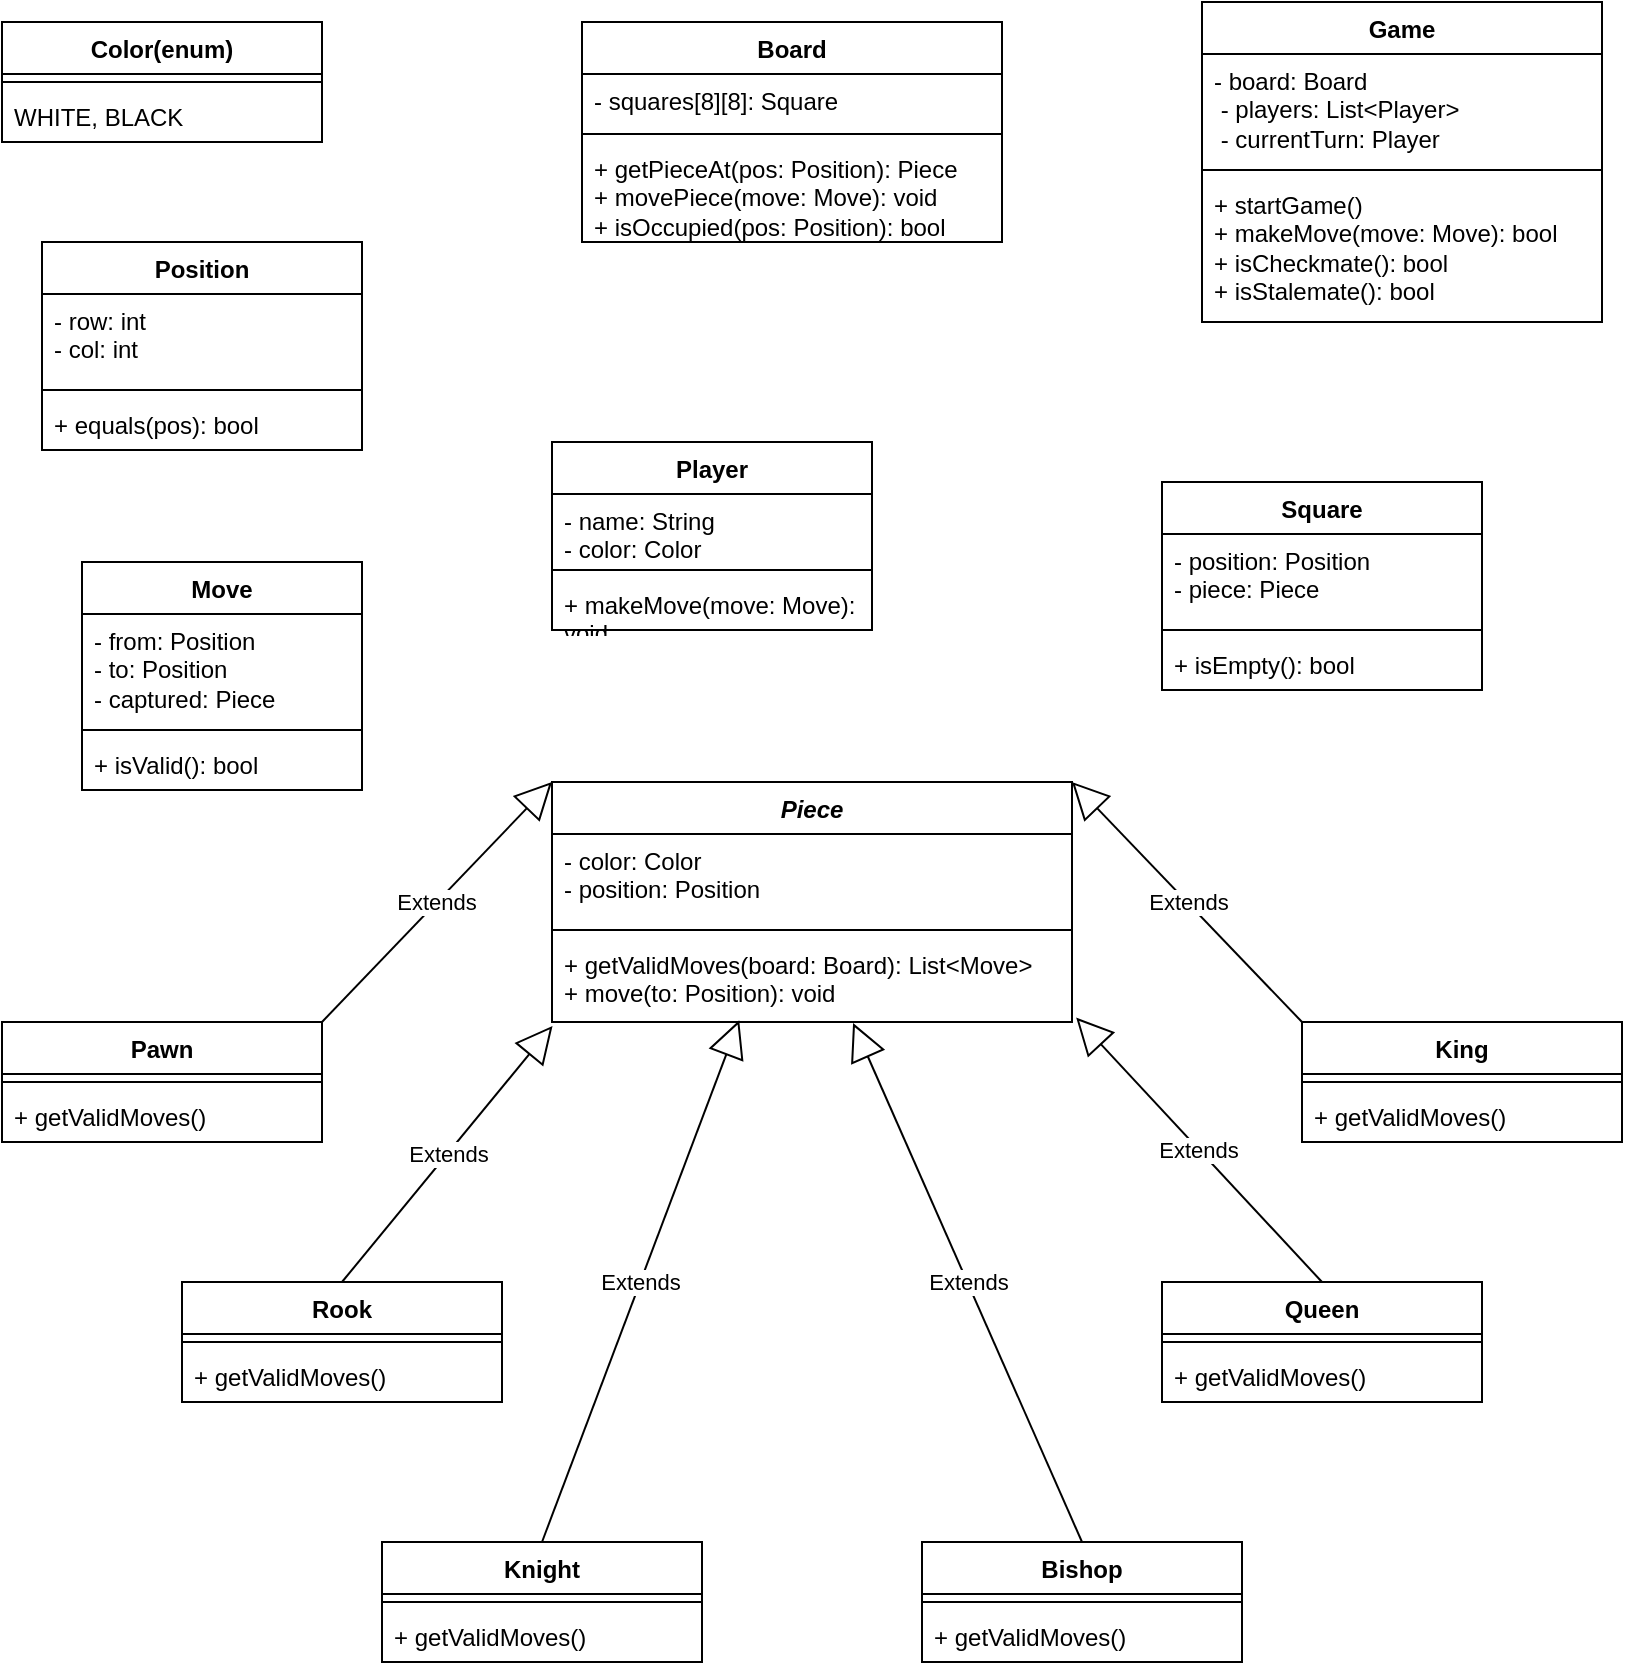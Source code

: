 <mxfile version="28.1.2">
  <diagram name="Page-1" id="dAXyYEPZwiIzJAcqbgEj">
    <mxGraphModel dx="852" dy="1054" grid="1" gridSize="10" guides="1" tooltips="1" connect="1" arrows="1" fold="1" page="1" pageScale="1" pageWidth="850" pageHeight="1100" math="0" shadow="0">
      <root>
        <mxCell id="0" />
        <mxCell id="1" parent="0" />
        <mxCell id="cLzrh1-CcxMIveoX4DcY-1" value="&lt;i&gt;Piece&lt;/i&gt;" style="swimlane;fontStyle=1;align=center;verticalAlign=top;childLayout=stackLayout;horizontal=1;startSize=26;horizontalStack=0;resizeParent=1;resizeParentMax=0;resizeLast=0;collapsible=1;marginBottom=0;whiteSpace=wrap;html=1;" vertex="1" parent="1">
          <mxGeometry x="295" y="430" width="260" height="120" as="geometry" />
        </mxCell>
        <mxCell id="cLzrh1-CcxMIveoX4DcY-2" value="- color: Color&lt;div&gt;- position: Position&lt;/div&gt;&lt;div&gt;&lt;br&gt;&lt;/div&gt;" style="text;strokeColor=none;fillColor=none;align=left;verticalAlign=top;spacingLeft=4;spacingRight=4;overflow=hidden;rotatable=0;points=[[0,0.5],[1,0.5]];portConstraint=eastwest;whiteSpace=wrap;html=1;" vertex="1" parent="cLzrh1-CcxMIveoX4DcY-1">
          <mxGeometry y="26" width="260" height="44" as="geometry" />
        </mxCell>
        <mxCell id="cLzrh1-CcxMIveoX4DcY-3" value="" style="line;strokeWidth=1;fillColor=none;align=left;verticalAlign=middle;spacingTop=-1;spacingLeft=3;spacingRight=3;rotatable=0;labelPosition=right;points=[];portConstraint=eastwest;strokeColor=inherit;" vertex="1" parent="cLzrh1-CcxMIveoX4DcY-1">
          <mxGeometry y="70" width="260" height="8" as="geometry" />
        </mxCell>
        <mxCell id="cLzrh1-CcxMIveoX4DcY-4" value="+ getValidMoves(board: Board): List&amp;lt;Move&amp;gt;&lt;div&gt;+ move(to: Position): void&lt;/div&gt;" style="text;strokeColor=none;fillColor=none;align=left;verticalAlign=top;spacingLeft=4;spacingRight=4;overflow=hidden;rotatable=0;points=[[0,0.5],[1,0.5]];portConstraint=eastwest;whiteSpace=wrap;html=1;" vertex="1" parent="cLzrh1-CcxMIveoX4DcY-1">
          <mxGeometry y="78" width="260" height="42" as="geometry" />
        </mxCell>
        <mxCell id="cLzrh1-CcxMIveoX4DcY-5" value="Rook" style="swimlane;fontStyle=1;align=center;verticalAlign=top;childLayout=stackLayout;horizontal=1;startSize=26;horizontalStack=0;resizeParent=1;resizeParentMax=0;resizeLast=0;collapsible=1;marginBottom=0;whiteSpace=wrap;html=1;" vertex="1" parent="1">
          <mxGeometry x="110" y="680" width="160" height="60" as="geometry" />
        </mxCell>
        <mxCell id="cLzrh1-CcxMIveoX4DcY-7" value="" style="line;strokeWidth=1;fillColor=none;align=left;verticalAlign=middle;spacingTop=-1;spacingLeft=3;spacingRight=3;rotatable=0;labelPosition=right;points=[];portConstraint=eastwest;strokeColor=inherit;" vertex="1" parent="cLzrh1-CcxMIveoX4DcY-5">
          <mxGeometry y="26" width="160" height="8" as="geometry" />
        </mxCell>
        <mxCell id="cLzrh1-CcxMIveoX4DcY-8" value="+ getValidMoves()" style="text;strokeColor=none;fillColor=none;align=left;verticalAlign=top;spacingLeft=4;spacingRight=4;overflow=hidden;rotatable=0;points=[[0,0.5],[1,0.5]];portConstraint=eastwest;whiteSpace=wrap;html=1;" vertex="1" parent="cLzrh1-CcxMIveoX4DcY-5">
          <mxGeometry y="34" width="160" height="26" as="geometry" />
        </mxCell>
        <mxCell id="cLzrh1-CcxMIveoX4DcY-9" value="Bishop" style="swimlane;fontStyle=1;align=center;verticalAlign=top;childLayout=stackLayout;horizontal=1;startSize=26;horizontalStack=0;resizeParent=1;resizeParentMax=0;resizeLast=0;collapsible=1;marginBottom=0;whiteSpace=wrap;html=1;" vertex="1" parent="1">
          <mxGeometry x="480" y="810" width="160" height="60" as="geometry" />
        </mxCell>
        <mxCell id="cLzrh1-CcxMIveoX4DcY-10" value="" style="line;strokeWidth=1;fillColor=none;align=left;verticalAlign=middle;spacingTop=-1;spacingLeft=3;spacingRight=3;rotatable=0;labelPosition=right;points=[];portConstraint=eastwest;strokeColor=inherit;" vertex="1" parent="cLzrh1-CcxMIveoX4DcY-9">
          <mxGeometry y="26" width="160" height="8" as="geometry" />
        </mxCell>
        <mxCell id="cLzrh1-CcxMIveoX4DcY-11" value="+ getValidMoves()" style="text;strokeColor=none;fillColor=none;align=left;verticalAlign=top;spacingLeft=4;spacingRight=4;overflow=hidden;rotatable=0;points=[[0,0.5],[1,0.5]];portConstraint=eastwest;whiteSpace=wrap;html=1;" vertex="1" parent="cLzrh1-CcxMIveoX4DcY-9">
          <mxGeometry y="34" width="160" height="26" as="geometry" />
        </mxCell>
        <mxCell id="cLzrh1-CcxMIveoX4DcY-12" value="Pawn" style="swimlane;fontStyle=1;align=center;verticalAlign=top;childLayout=stackLayout;horizontal=1;startSize=26;horizontalStack=0;resizeParent=1;resizeParentMax=0;resizeLast=0;collapsible=1;marginBottom=0;whiteSpace=wrap;html=1;" vertex="1" parent="1">
          <mxGeometry x="20" y="550" width="160" height="60" as="geometry" />
        </mxCell>
        <mxCell id="cLzrh1-CcxMIveoX4DcY-13" value="" style="line;strokeWidth=1;fillColor=none;align=left;verticalAlign=middle;spacingTop=-1;spacingLeft=3;spacingRight=3;rotatable=0;labelPosition=right;points=[];portConstraint=eastwest;strokeColor=inherit;" vertex="1" parent="cLzrh1-CcxMIveoX4DcY-12">
          <mxGeometry y="26" width="160" height="8" as="geometry" />
        </mxCell>
        <mxCell id="cLzrh1-CcxMIveoX4DcY-14" value="+ getValidMoves()" style="text;strokeColor=none;fillColor=none;align=left;verticalAlign=top;spacingLeft=4;spacingRight=4;overflow=hidden;rotatable=0;points=[[0,0.5],[1,0.5]];portConstraint=eastwest;whiteSpace=wrap;html=1;" vertex="1" parent="cLzrh1-CcxMIveoX4DcY-12">
          <mxGeometry y="34" width="160" height="26" as="geometry" />
        </mxCell>
        <mxCell id="cLzrh1-CcxMIveoX4DcY-15" value="Knight" style="swimlane;fontStyle=1;align=center;verticalAlign=top;childLayout=stackLayout;horizontal=1;startSize=26;horizontalStack=0;resizeParent=1;resizeParentMax=0;resizeLast=0;collapsible=1;marginBottom=0;whiteSpace=wrap;html=1;" vertex="1" parent="1">
          <mxGeometry x="210" y="810" width="160" height="60" as="geometry" />
        </mxCell>
        <mxCell id="cLzrh1-CcxMIveoX4DcY-16" value="" style="line;strokeWidth=1;fillColor=none;align=left;verticalAlign=middle;spacingTop=-1;spacingLeft=3;spacingRight=3;rotatable=0;labelPosition=right;points=[];portConstraint=eastwest;strokeColor=inherit;" vertex="1" parent="cLzrh1-CcxMIveoX4DcY-15">
          <mxGeometry y="26" width="160" height="8" as="geometry" />
        </mxCell>
        <mxCell id="cLzrh1-CcxMIveoX4DcY-17" value="+ getValidMoves()" style="text;strokeColor=none;fillColor=none;align=left;verticalAlign=top;spacingLeft=4;spacingRight=4;overflow=hidden;rotatable=0;points=[[0,0.5],[1,0.5]];portConstraint=eastwest;whiteSpace=wrap;html=1;" vertex="1" parent="cLzrh1-CcxMIveoX4DcY-15">
          <mxGeometry y="34" width="160" height="26" as="geometry" />
        </mxCell>
        <mxCell id="cLzrh1-CcxMIveoX4DcY-18" value="King" style="swimlane;fontStyle=1;align=center;verticalAlign=top;childLayout=stackLayout;horizontal=1;startSize=26;horizontalStack=0;resizeParent=1;resizeParentMax=0;resizeLast=0;collapsible=1;marginBottom=0;whiteSpace=wrap;html=1;" vertex="1" parent="1">
          <mxGeometry x="670" y="550" width="160" height="60" as="geometry" />
        </mxCell>
        <mxCell id="cLzrh1-CcxMIveoX4DcY-19" value="" style="line;strokeWidth=1;fillColor=none;align=left;verticalAlign=middle;spacingTop=-1;spacingLeft=3;spacingRight=3;rotatable=0;labelPosition=right;points=[];portConstraint=eastwest;strokeColor=inherit;" vertex="1" parent="cLzrh1-CcxMIveoX4DcY-18">
          <mxGeometry y="26" width="160" height="8" as="geometry" />
        </mxCell>
        <mxCell id="cLzrh1-CcxMIveoX4DcY-20" value="+ getValidMoves()" style="text;strokeColor=none;fillColor=none;align=left;verticalAlign=top;spacingLeft=4;spacingRight=4;overflow=hidden;rotatable=0;points=[[0,0.5],[1,0.5]];portConstraint=eastwest;whiteSpace=wrap;html=1;" vertex="1" parent="cLzrh1-CcxMIveoX4DcY-18">
          <mxGeometry y="34" width="160" height="26" as="geometry" />
        </mxCell>
        <mxCell id="cLzrh1-CcxMIveoX4DcY-21" value="Queen" style="swimlane;fontStyle=1;align=center;verticalAlign=top;childLayout=stackLayout;horizontal=1;startSize=26;horizontalStack=0;resizeParent=1;resizeParentMax=0;resizeLast=0;collapsible=1;marginBottom=0;whiteSpace=wrap;html=1;" vertex="1" parent="1">
          <mxGeometry x="600" y="680" width="160" height="60" as="geometry" />
        </mxCell>
        <mxCell id="cLzrh1-CcxMIveoX4DcY-22" value="" style="line;strokeWidth=1;fillColor=none;align=left;verticalAlign=middle;spacingTop=-1;spacingLeft=3;spacingRight=3;rotatable=0;labelPosition=right;points=[];portConstraint=eastwest;strokeColor=inherit;" vertex="1" parent="cLzrh1-CcxMIveoX4DcY-21">
          <mxGeometry y="26" width="160" height="8" as="geometry" />
        </mxCell>
        <mxCell id="cLzrh1-CcxMIveoX4DcY-23" value="+ getValidMoves()" style="text;strokeColor=none;fillColor=none;align=left;verticalAlign=top;spacingLeft=4;spacingRight=4;overflow=hidden;rotatable=0;points=[[0,0.5],[1,0.5]];portConstraint=eastwest;whiteSpace=wrap;html=1;" vertex="1" parent="cLzrh1-CcxMIveoX4DcY-21">
          <mxGeometry y="34" width="160" height="26" as="geometry" />
        </mxCell>
        <mxCell id="cLzrh1-CcxMIveoX4DcY-27" value="Extends" style="endArrow=block;endSize=16;endFill=0;html=1;rounded=0;entryX=0;entryY=0;entryDx=0;entryDy=0;exitX=1;exitY=0;exitDx=0;exitDy=0;" edge="1" parent="1" source="cLzrh1-CcxMIveoX4DcY-12" target="cLzrh1-CcxMIveoX4DcY-1">
          <mxGeometry width="160" relative="1" as="geometry">
            <mxPoint x="40" y="380" as="sourcePoint" />
            <mxPoint x="200" y="380" as="targetPoint" />
          </mxGeometry>
        </mxCell>
        <mxCell id="cLzrh1-CcxMIveoX4DcY-28" value="Extends" style="endArrow=block;endSize=16;endFill=0;html=1;rounded=0;exitX=0.5;exitY=0;exitDx=0;exitDy=0;entryX=0.001;entryY=1.047;entryDx=0;entryDy=0;entryPerimeter=0;" edge="1" parent="1" source="cLzrh1-CcxMIveoX4DcY-5" target="cLzrh1-CcxMIveoX4DcY-4">
          <mxGeometry width="160" relative="1" as="geometry">
            <mxPoint x="190" y="660" as="sourcePoint" />
            <mxPoint x="310" y="590" as="targetPoint" />
          </mxGeometry>
        </mxCell>
        <mxCell id="cLzrh1-CcxMIveoX4DcY-29" value="Extends" style="endArrow=block;endSize=16;endFill=0;html=1;rounded=0;exitX=0.5;exitY=0;exitDx=0;exitDy=0;entryX=0.36;entryY=0.98;entryDx=0;entryDy=0;entryPerimeter=0;" edge="1" parent="1" source="cLzrh1-CcxMIveoX4DcY-15" target="cLzrh1-CcxMIveoX4DcY-4">
          <mxGeometry width="160" relative="1" as="geometry">
            <mxPoint x="295" y="788" as="sourcePoint" />
            <mxPoint x="400" y="660" as="targetPoint" />
          </mxGeometry>
        </mxCell>
        <mxCell id="cLzrh1-CcxMIveoX4DcY-30" value="Extends" style="endArrow=block;endSize=16;endFill=0;html=1;rounded=0;exitX=0.5;exitY=0;exitDx=0;exitDy=0;entryX=0.579;entryY=1.013;entryDx=0;entryDy=0;entryPerimeter=0;" edge="1" parent="1" source="cLzrh1-CcxMIveoX4DcY-9" target="cLzrh1-CcxMIveoX4DcY-4">
          <mxGeometry width="160" relative="1" as="geometry">
            <mxPoint x="540" y="830" as="sourcePoint" />
            <mxPoint x="530" y="570" as="targetPoint" />
          </mxGeometry>
        </mxCell>
        <mxCell id="cLzrh1-CcxMIveoX4DcY-31" value="Extends" style="endArrow=block;endSize=16;endFill=0;html=1;rounded=0;exitX=0.5;exitY=0;exitDx=0;exitDy=0;entryX=1.008;entryY=0.947;entryDx=0;entryDy=0;entryPerimeter=0;" edge="1" parent="1" source="cLzrh1-CcxMIveoX4DcY-21" target="cLzrh1-CcxMIveoX4DcY-4">
          <mxGeometry width="160" relative="1" as="geometry">
            <mxPoint x="634" y="719" as="sourcePoint" />
            <mxPoint x="520" y="460" as="targetPoint" />
          </mxGeometry>
        </mxCell>
        <mxCell id="cLzrh1-CcxMIveoX4DcY-32" value="Extends" style="endArrow=block;endSize=16;endFill=0;html=1;rounded=0;exitX=0;exitY=0;exitDx=0;exitDy=0;entryX=1;entryY=0;entryDx=0;entryDy=0;" edge="1" parent="1" source="cLzrh1-CcxMIveoX4DcY-18" target="cLzrh1-CcxMIveoX4DcY-1">
          <mxGeometry width="160" relative="1" as="geometry">
            <mxPoint x="741.5" y="532" as="sourcePoint" />
            <mxPoint x="618.5" y="400" as="targetPoint" />
          </mxGeometry>
        </mxCell>
        <mxCell id="cLzrh1-CcxMIveoX4DcY-33" value="Color(enum)" style="swimlane;fontStyle=1;align=center;verticalAlign=top;childLayout=stackLayout;horizontal=1;startSize=26;horizontalStack=0;resizeParent=1;resizeParentMax=0;resizeLast=0;collapsible=1;marginBottom=0;whiteSpace=wrap;html=1;" vertex="1" parent="1">
          <mxGeometry x="20" y="50" width="160" height="60" as="geometry" />
        </mxCell>
        <mxCell id="cLzrh1-CcxMIveoX4DcY-35" value="" style="line;strokeWidth=1;fillColor=none;align=left;verticalAlign=middle;spacingTop=-1;spacingLeft=3;spacingRight=3;rotatable=0;labelPosition=right;points=[];portConstraint=eastwest;strokeColor=inherit;" vertex="1" parent="cLzrh1-CcxMIveoX4DcY-33">
          <mxGeometry y="26" width="160" height="8" as="geometry" />
        </mxCell>
        <mxCell id="cLzrh1-CcxMIveoX4DcY-36" value="WHITE, BLACK" style="text;strokeColor=none;fillColor=none;align=left;verticalAlign=top;spacingLeft=4;spacingRight=4;overflow=hidden;rotatable=0;points=[[0,0.5],[1,0.5]];portConstraint=eastwest;whiteSpace=wrap;html=1;" vertex="1" parent="cLzrh1-CcxMIveoX4DcY-33">
          <mxGeometry y="34" width="160" height="26" as="geometry" />
        </mxCell>
        <mxCell id="cLzrh1-CcxMIveoX4DcY-37" value="Position" style="swimlane;fontStyle=1;align=center;verticalAlign=top;childLayout=stackLayout;horizontal=1;startSize=26;horizontalStack=0;resizeParent=1;resizeParentMax=0;resizeLast=0;collapsible=1;marginBottom=0;whiteSpace=wrap;html=1;" vertex="1" parent="1">
          <mxGeometry x="40" y="160" width="160" height="104" as="geometry" />
        </mxCell>
        <mxCell id="cLzrh1-CcxMIveoX4DcY-38" value="- row: int&lt;div&gt;- col: int&lt;/div&gt;" style="text;strokeColor=none;fillColor=none;align=left;verticalAlign=top;spacingLeft=4;spacingRight=4;overflow=hidden;rotatable=0;points=[[0,0.5],[1,0.5]];portConstraint=eastwest;whiteSpace=wrap;html=1;" vertex="1" parent="cLzrh1-CcxMIveoX4DcY-37">
          <mxGeometry y="26" width="160" height="44" as="geometry" />
        </mxCell>
        <mxCell id="cLzrh1-CcxMIveoX4DcY-39" value="" style="line;strokeWidth=1;fillColor=none;align=left;verticalAlign=middle;spacingTop=-1;spacingLeft=3;spacingRight=3;rotatable=0;labelPosition=right;points=[];portConstraint=eastwest;strokeColor=inherit;" vertex="1" parent="cLzrh1-CcxMIveoX4DcY-37">
          <mxGeometry y="70" width="160" height="8" as="geometry" />
        </mxCell>
        <mxCell id="cLzrh1-CcxMIveoX4DcY-40" value="+ equals(pos): bool&lt;div&gt;&lt;br&gt;&lt;/div&gt;" style="text;strokeColor=none;fillColor=none;align=left;verticalAlign=top;spacingLeft=4;spacingRight=4;overflow=hidden;rotatable=0;points=[[0,0.5],[1,0.5]];portConstraint=eastwest;whiteSpace=wrap;html=1;" vertex="1" parent="cLzrh1-CcxMIveoX4DcY-37">
          <mxGeometry y="78" width="160" height="26" as="geometry" />
        </mxCell>
        <mxCell id="cLzrh1-CcxMIveoX4DcY-41" value="Game" style="swimlane;fontStyle=1;align=center;verticalAlign=top;childLayout=stackLayout;horizontal=1;startSize=26;horizontalStack=0;resizeParent=1;resizeParentMax=0;resizeLast=0;collapsible=1;marginBottom=0;whiteSpace=wrap;html=1;" vertex="1" parent="1">
          <mxGeometry x="620" y="40" width="200" height="160" as="geometry" />
        </mxCell>
        <mxCell id="cLzrh1-CcxMIveoX4DcY-42" value="&lt;div&gt;- board: Board&amp;nbsp;&lt;/div&gt;&lt;div&gt;&amp;nbsp;- players: List&amp;lt;Player&amp;gt;&amp;nbsp;&lt;/div&gt;&lt;div&gt;&amp;nbsp;- currentTurn: Player&lt;/div&gt;" style="text;strokeColor=none;fillColor=none;align=left;verticalAlign=top;spacingLeft=4;spacingRight=4;overflow=hidden;rotatable=0;points=[[0,0.5],[1,0.5]];portConstraint=eastwest;whiteSpace=wrap;html=1;" vertex="1" parent="cLzrh1-CcxMIveoX4DcY-41">
          <mxGeometry y="26" width="200" height="54" as="geometry" />
        </mxCell>
        <mxCell id="cLzrh1-CcxMIveoX4DcY-43" value="" style="line;strokeWidth=1;fillColor=none;align=left;verticalAlign=middle;spacingTop=-1;spacingLeft=3;spacingRight=3;rotatable=0;labelPosition=right;points=[];portConstraint=eastwest;strokeColor=inherit;" vertex="1" parent="cLzrh1-CcxMIveoX4DcY-41">
          <mxGeometry y="80" width="200" height="8" as="geometry" />
        </mxCell>
        <mxCell id="cLzrh1-CcxMIveoX4DcY-44" value="&lt;div&gt;+ startGame()&amp;nbsp;&lt;/div&gt;&lt;div&gt;+ makeMove(move: Move): bool&amp;nbsp;&lt;/div&gt;&lt;div&gt;+ isCheckmate(): bool&amp;nbsp;&lt;/div&gt;&lt;div&gt;+ isStalemate(): bool&amp;nbsp;&lt;/div&gt;" style="text;strokeColor=none;fillColor=none;align=left;verticalAlign=top;spacingLeft=4;spacingRight=4;overflow=hidden;rotatable=0;points=[[0,0.5],[1,0.5]];portConstraint=eastwest;whiteSpace=wrap;html=1;" vertex="1" parent="cLzrh1-CcxMIveoX4DcY-41">
          <mxGeometry y="88" width="200" height="72" as="geometry" />
        </mxCell>
        <mxCell id="cLzrh1-CcxMIveoX4DcY-45" value="Board" style="swimlane;fontStyle=1;align=center;verticalAlign=top;childLayout=stackLayout;horizontal=1;startSize=26;horizontalStack=0;resizeParent=1;resizeParentMax=0;resizeLast=0;collapsible=1;marginBottom=0;whiteSpace=wrap;html=1;" vertex="1" parent="1">
          <mxGeometry x="310" y="50" width="210" height="110" as="geometry" />
        </mxCell>
        <mxCell id="cLzrh1-CcxMIveoX4DcY-46" value="- squares[8][8]: Square&amp;nbsp;" style="text;strokeColor=none;fillColor=none;align=left;verticalAlign=top;spacingLeft=4;spacingRight=4;overflow=hidden;rotatable=0;points=[[0,0.5],[1,0.5]];portConstraint=eastwest;whiteSpace=wrap;html=1;" vertex="1" parent="cLzrh1-CcxMIveoX4DcY-45">
          <mxGeometry y="26" width="210" height="26" as="geometry" />
        </mxCell>
        <mxCell id="cLzrh1-CcxMIveoX4DcY-47" value="" style="line;strokeWidth=1;fillColor=none;align=left;verticalAlign=middle;spacingTop=-1;spacingLeft=3;spacingRight=3;rotatable=0;labelPosition=right;points=[];portConstraint=eastwest;strokeColor=inherit;" vertex="1" parent="cLzrh1-CcxMIveoX4DcY-45">
          <mxGeometry y="52" width="210" height="8" as="geometry" />
        </mxCell>
        <mxCell id="cLzrh1-CcxMIveoX4DcY-48" value="+ getPieceAt(pos: Position): Piece&lt;div&gt;+ movePiece(move: Move): void&lt;/div&gt;&lt;div&gt;+ isOccupied(pos: Position): bool&lt;/div&gt;" style="text;strokeColor=none;fillColor=none;align=left;verticalAlign=top;spacingLeft=4;spacingRight=4;overflow=hidden;rotatable=0;points=[[0,0.5],[1,0.5]];portConstraint=eastwest;whiteSpace=wrap;html=1;" vertex="1" parent="cLzrh1-CcxMIveoX4DcY-45">
          <mxGeometry y="60" width="210" height="50" as="geometry" />
        </mxCell>
        <mxCell id="cLzrh1-CcxMIveoX4DcY-49" value="Square" style="swimlane;fontStyle=1;align=center;verticalAlign=top;childLayout=stackLayout;horizontal=1;startSize=26;horizontalStack=0;resizeParent=1;resizeParentMax=0;resizeLast=0;collapsible=1;marginBottom=0;whiteSpace=wrap;html=1;" vertex="1" parent="1">
          <mxGeometry x="600" y="280" width="160" height="104" as="geometry" />
        </mxCell>
        <mxCell id="cLzrh1-CcxMIveoX4DcY-50" value="- position: Position&amp;nbsp;&lt;div&gt;- piece: Piece&amp;nbsp;&lt;/div&gt;" style="text;strokeColor=none;fillColor=none;align=left;verticalAlign=top;spacingLeft=4;spacingRight=4;overflow=hidden;rotatable=0;points=[[0,0.5],[1,0.5]];portConstraint=eastwest;whiteSpace=wrap;html=1;" vertex="1" parent="cLzrh1-CcxMIveoX4DcY-49">
          <mxGeometry y="26" width="160" height="44" as="geometry" />
        </mxCell>
        <mxCell id="cLzrh1-CcxMIveoX4DcY-51" value="" style="line;strokeWidth=1;fillColor=none;align=left;verticalAlign=middle;spacingTop=-1;spacingLeft=3;spacingRight=3;rotatable=0;labelPosition=right;points=[];portConstraint=eastwest;strokeColor=inherit;" vertex="1" parent="cLzrh1-CcxMIveoX4DcY-49">
          <mxGeometry y="70" width="160" height="8" as="geometry" />
        </mxCell>
        <mxCell id="cLzrh1-CcxMIveoX4DcY-52" value="+ isEmpty(): bool&amp;nbsp;" style="text;strokeColor=none;fillColor=none;align=left;verticalAlign=top;spacingLeft=4;spacingRight=4;overflow=hidden;rotatable=0;points=[[0,0.5],[1,0.5]];portConstraint=eastwest;whiteSpace=wrap;html=1;" vertex="1" parent="cLzrh1-CcxMIveoX4DcY-49">
          <mxGeometry y="78" width="160" height="26" as="geometry" />
        </mxCell>
        <mxCell id="cLzrh1-CcxMIveoX4DcY-53" value="Player" style="swimlane;fontStyle=1;align=center;verticalAlign=top;childLayout=stackLayout;horizontal=1;startSize=26;horizontalStack=0;resizeParent=1;resizeParentMax=0;resizeLast=0;collapsible=1;marginBottom=0;whiteSpace=wrap;html=1;" vertex="1" parent="1">
          <mxGeometry x="295" y="260" width="160" height="94" as="geometry" />
        </mxCell>
        <mxCell id="cLzrh1-CcxMIveoX4DcY-54" value="- name: String&lt;div&gt;- color: Color&lt;/div&gt;" style="text;strokeColor=none;fillColor=none;align=left;verticalAlign=top;spacingLeft=4;spacingRight=4;overflow=hidden;rotatable=0;points=[[0,0.5],[1,0.5]];portConstraint=eastwest;whiteSpace=wrap;html=1;" vertex="1" parent="cLzrh1-CcxMIveoX4DcY-53">
          <mxGeometry y="26" width="160" height="34" as="geometry" />
        </mxCell>
        <mxCell id="cLzrh1-CcxMIveoX4DcY-55" value="" style="line;strokeWidth=1;fillColor=none;align=left;verticalAlign=middle;spacingTop=-1;spacingLeft=3;spacingRight=3;rotatable=0;labelPosition=right;points=[];portConstraint=eastwest;strokeColor=inherit;" vertex="1" parent="cLzrh1-CcxMIveoX4DcY-53">
          <mxGeometry y="60" width="160" height="8" as="geometry" />
        </mxCell>
        <mxCell id="cLzrh1-CcxMIveoX4DcY-56" value="+ makeMove(move: Move): void" style="text;strokeColor=none;fillColor=none;align=left;verticalAlign=top;spacingLeft=4;spacingRight=4;overflow=hidden;rotatable=0;points=[[0,0.5],[1,0.5]];portConstraint=eastwest;whiteSpace=wrap;html=1;" vertex="1" parent="cLzrh1-CcxMIveoX4DcY-53">
          <mxGeometry y="68" width="160" height="26" as="geometry" />
        </mxCell>
        <mxCell id="cLzrh1-CcxMIveoX4DcY-57" value="Move" style="swimlane;fontStyle=1;align=center;verticalAlign=top;childLayout=stackLayout;horizontal=1;startSize=26;horizontalStack=0;resizeParent=1;resizeParentMax=0;resizeLast=0;collapsible=1;marginBottom=0;whiteSpace=wrap;html=1;" vertex="1" parent="1">
          <mxGeometry x="60" y="320" width="140" height="114" as="geometry" />
        </mxCell>
        <mxCell id="cLzrh1-CcxMIveoX4DcY-58" value="&lt;div&gt;- from: Position&lt;/div&gt;&lt;div&gt;- to: Position&amp;nbsp;&lt;/div&gt;&lt;div&gt;- captured: Piece&lt;/div&gt;" style="text;strokeColor=none;fillColor=none;align=left;verticalAlign=top;spacingLeft=4;spacingRight=4;overflow=hidden;rotatable=0;points=[[0,0.5],[1,0.5]];portConstraint=eastwest;whiteSpace=wrap;html=1;" vertex="1" parent="cLzrh1-CcxMIveoX4DcY-57">
          <mxGeometry y="26" width="140" height="54" as="geometry" />
        </mxCell>
        <mxCell id="cLzrh1-CcxMIveoX4DcY-59" value="" style="line;strokeWidth=1;fillColor=none;align=left;verticalAlign=middle;spacingTop=-1;spacingLeft=3;spacingRight=3;rotatable=0;labelPosition=right;points=[];portConstraint=eastwest;strokeColor=inherit;" vertex="1" parent="cLzrh1-CcxMIveoX4DcY-57">
          <mxGeometry y="80" width="140" height="8" as="geometry" />
        </mxCell>
        <mxCell id="cLzrh1-CcxMIveoX4DcY-60" value="+ isValid(): bool" style="text;strokeColor=none;fillColor=none;align=left;verticalAlign=top;spacingLeft=4;spacingRight=4;overflow=hidden;rotatable=0;points=[[0,0.5],[1,0.5]];portConstraint=eastwest;whiteSpace=wrap;html=1;" vertex="1" parent="cLzrh1-CcxMIveoX4DcY-57">
          <mxGeometry y="88" width="140" height="26" as="geometry" />
        </mxCell>
        <mxCell id="cLzrh1-CcxMIveoX4DcY-61" style="edgeStyle=orthogonalEdgeStyle;rounded=0;orthogonalLoop=1;jettySize=auto;html=1;exitX=1;exitY=0.5;exitDx=0;exitDy=0;" edge="1" parent="cLzrh1-CcxMIveoX4DcY-57" source="cLzrh1-CcxMIveoX4DcY-58" target="cLzrh1-CcxMIveoX4DcY-58">
          <mxGeometry relative="1" as="geometry" />
        </mxCell>
      </root>
    </mxGraphModel>
  </diagram>
</mxfile>
